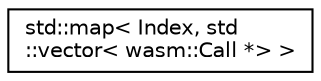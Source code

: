 digraph "Graphical Class Hierarchy"
{
  edge [fontname="Helvetica",fontsize="10",labelfontname="Helvetica",labelfontsize="10"];
  node [fontname="Helvetica",fontsize="10",shape=record];
  rankdir="LR";
  Node0 [label="std::map\< Index, std\l::vector\< wasm::Call *\> \>",height=0.2,width=0.4,color="black", fillcolor="white", style="filled",URL="$classstd_1_1map.html"];
}
